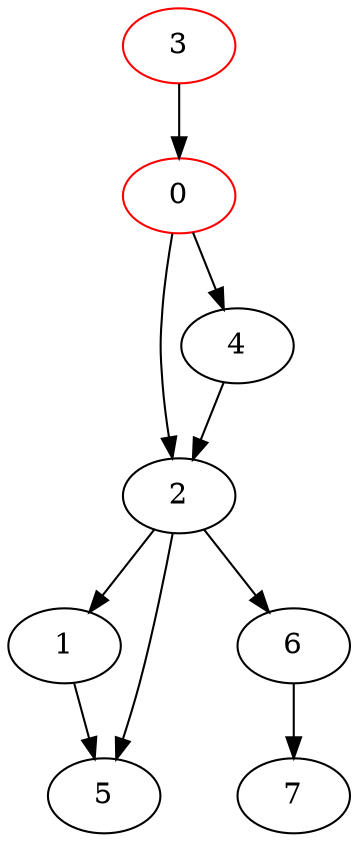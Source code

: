digraph dfs {
"0" -> {"2"}
"0" -> {"4"}
"1" -> {"5"}
"2" -> {"1"}
"2" -> {"5"}
"2" -> {"6"}
"3" -> {"0"}
"4" -> {"2"}
"6" -> {"7"}
"0" [color=red]
"1"
"2"
"3" [color=red]
"4"
"5"
"6"
"7"
}
